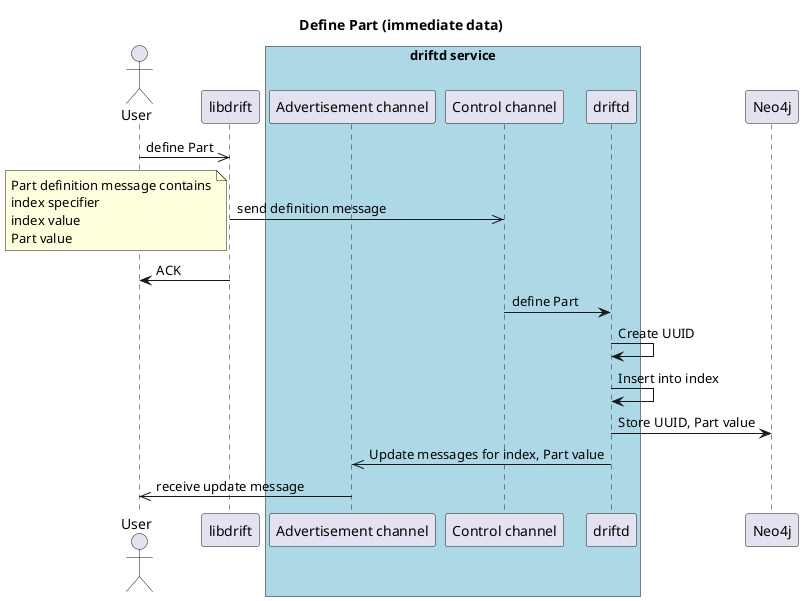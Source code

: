 @startuml defining1.png
title Define Part (immediate data)

actor User
participant "libdrift" as A

box "driftd service" #LightBlue

participant "Advertisement channel" as B
participant "Control channel" as C
participant "driftd" as D
end box

participant "Neo4j" as N


User ->> A: define Part
A ->> C : send definition message
note left
     Part definition message contains
     index specifier
     index value
     Part value
end note    

A -> User : ACK
C -> D : define Part

D -> D : Create UUID
D -> D : Insert into index
D -> N : Store UUID, Part value

D ->> B : Update messages for index, Part value

B ->> User : receive update message

@enduml

